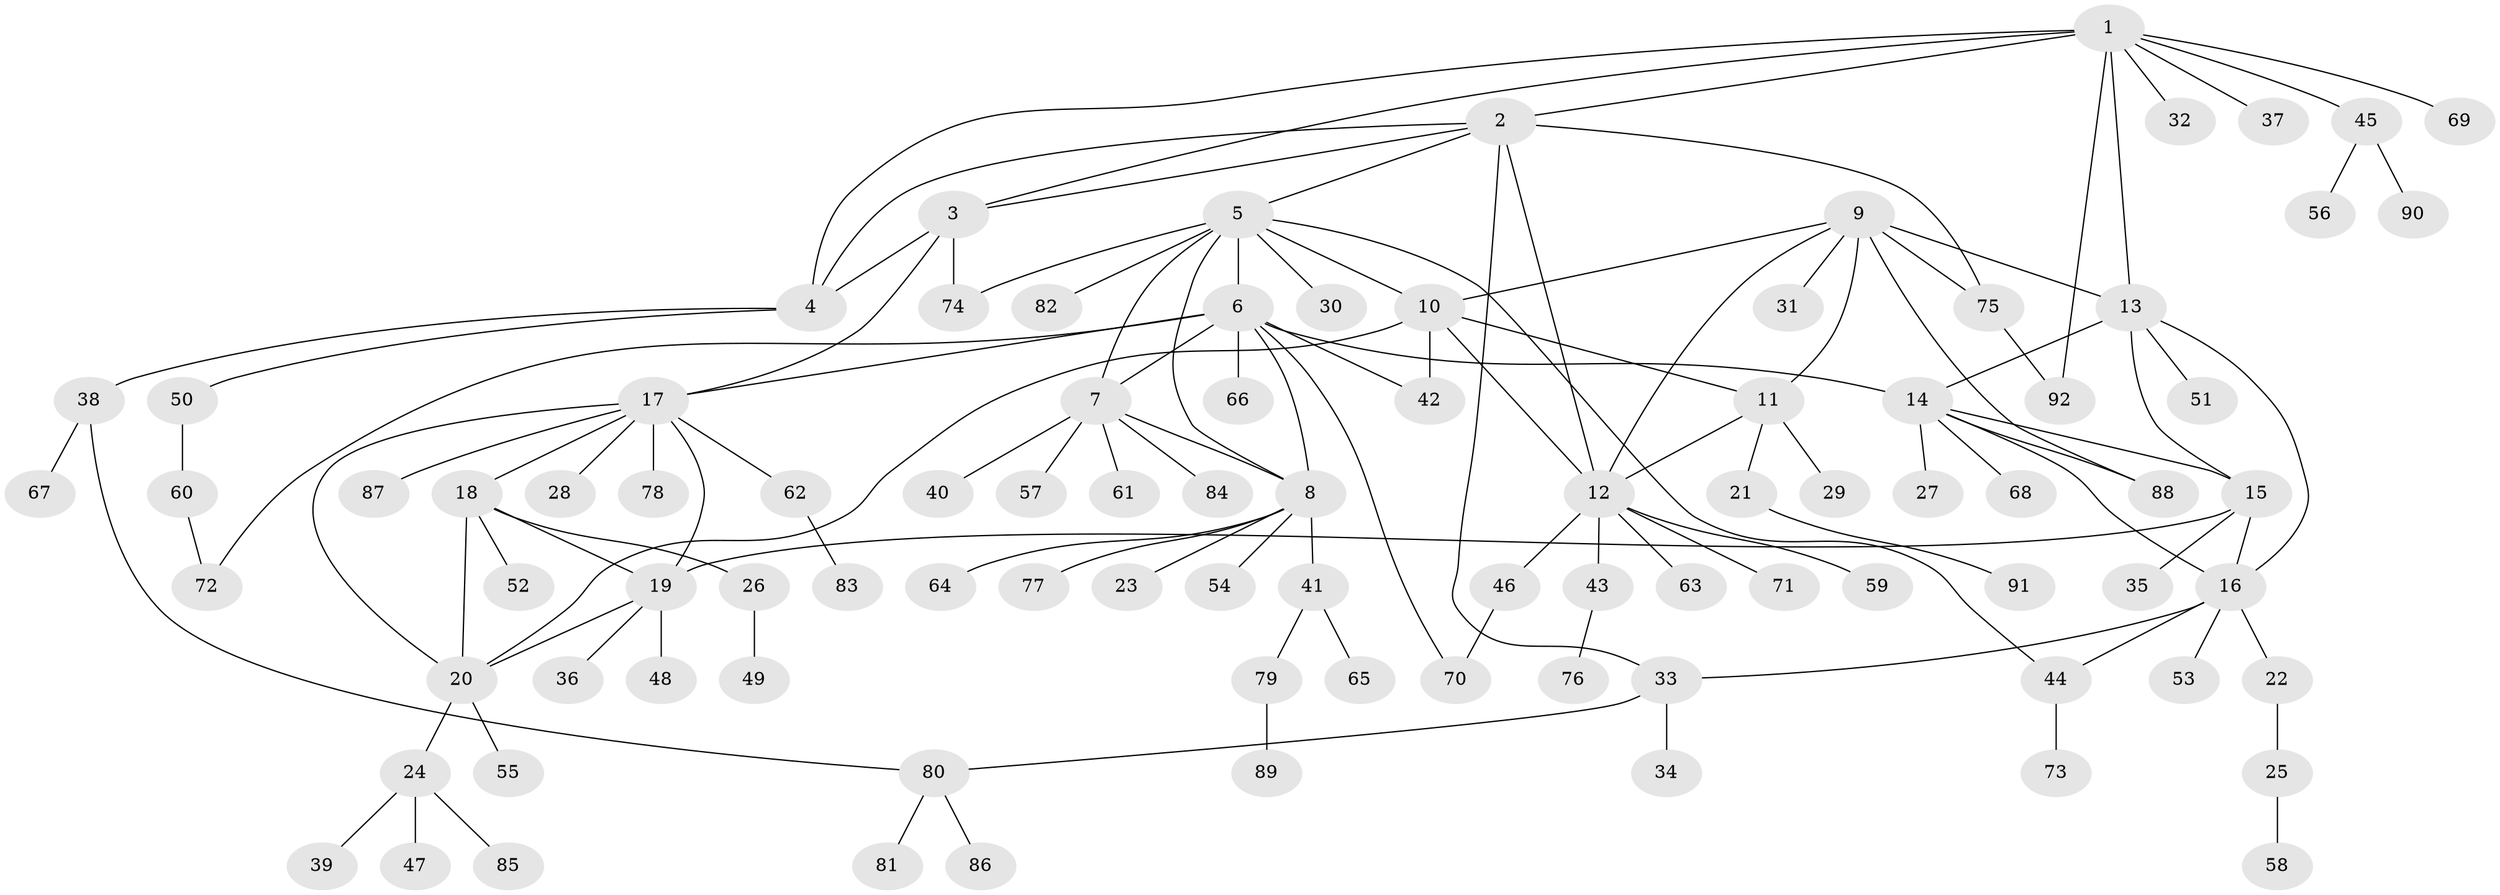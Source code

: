 // Generated by graph-tools (version 1.1) at 2025/37/03/09/25 02:37:33]
// undirected, 92 vertices, 122 edges
graph export_dot {
graph [start="1"]
  node [color=gray90,style=filled];
  1;
  2;
  3;
  4;
  5;
  6;
  7;
  8;
  9;
  10;
  11;
  12;
  13;
  14;
  15;
  16;
  17;
  18;
  19;
  20;
  21;
  22;
  23;
  24;
  25;
  26;
  27;
  28;
  29;
  30;
  31;
  32;
  33;
  34;
  35;
  36;
  37;
  38;
  39;
  40;
  41;
  42;
  43;
  44;
  45;
  46;
  47;
  48;
  49;
  50;
  51;
  52;
  53;
  54;
  55;
  56;
  57;
  58;
  59;
  60;
  61;
  62;
  63;
  64;
  65;
  66;
  67;
  68;
  69;
  70;
  71;
  72;
  73;
  74;
  75;
  76;
  77;
  78;
  79;
  80;
  81;
  82;
  83;
  84;
  85;
  86;
  87;
  88;
  89;
  90;
  91;
  92;
  1 -- 2;
  1 -- 3;
  1 -- 4;
  1 -- 13;
  1 -- 32;
  1 -- 37;
  1 -- 45;
  1 -- 69;
  1 -- 92;
  2 -- 3;
  2 -- 4;
  2 -- 5;
  2 -- 12;
  2 -- 33;
  2 -- 75;
  3 -- 4;
  3 -- 17;
  3 -- 74;
  4 -- 38;
  4 -- 50;
  5 -- 6;
  5 -- 7;
  5 -- 8;
  5 -- 10;
  5 -- 30;
  5 -- 44;
  5 -- 74;
  5 -- 82;
  6 -- 7;
  6 -- 8;
  6 -- 14;
  6 -- 17;
  6 -- 42;
  6 -- 66;
  6 -- 70;
  6 -- 72;
  7 -- 8;
  7 -- 40;
  7 -- 57;
  7 -- 61;
  7 -- 84;
  8 -- 23;
  8 -- 41;
  8 -- 54;
  8 -- 64;
  8 -- 77;
  9 -- 10;
  9 -- 11;
  9 -- 12;
  9 -- 13;
  9 -- 31;
  9 -- 75;
  9 -- 88;
  10 -- 11;
  10 -- 12;
  10 -- 20;
  10 -- 42;
  11 -- 12;
  11 -- 21;
  11 -- 29;
  12 -- 43;
  12 -- 46;
  12 -- 59;
  12 -- 63;
  12 -- 71;
  13 -- 14;
  13 -- 15;
  13 -- 16;
  13 -- 51;
  14 -- 15;
  14 -- 16;
  14 -- 27;
  14 -- 68;
  14 -- 88;
  15 -- 16;
  15 -- 19;
  15 -- 35;
  16 -- 22;
  16 -- 33;
  16 -- 44;
  16 -- 53;
  17 -- 18;
  17 -- 19;
  17 -- 20;
  17 -- 28;
  17 -- 62;
  17 -- 78;
  17 -- 87;
  18 -- 19;
  18 -- 20;
  18 -- 26;
  18 -- 52;
  19 -- 20;
  19 -- 36;
  19 -- 48;
  20 -- 24;
  20 -- 55;
  21 -- 91;
  22 -- 25;
  24 -- 39;
  24 -- 47;
  24 -- 85;
  25 -- 58;
  26 -- 49;
  33 -- 34;
  33 -- 80;
  38 -- 67;
  38 -- 80;
  41 -- 65;
  41 -- 79;
  43 -- 76;
  44 -- 73;
  45 -- 56;
  45 -- 90;
  46 -- 70;
  50 -- 60;
  60 -- 72;
  62 -- 83;
  75 -- 92;
  79 -- 89;
  80 -- 81;
  80 -- 86;
}
